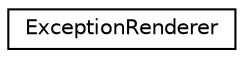 digraph "Graphical Class Hierarchy"
{
  edge [fontname="Helvetica",fontsize="10",labelfontname="Helvetica",labelfontsize="10"];
  node [fontname="Helvetica",fontsize="10",shape=record];
  rankdir="LR";
  Node1 [label="ExceptionRenderer",height=0.2,width=0.4,color="black", fillcolor="white", style="filled",URL="$class_cake_1_1_error_1_1_exception_renderer.html"];
}
